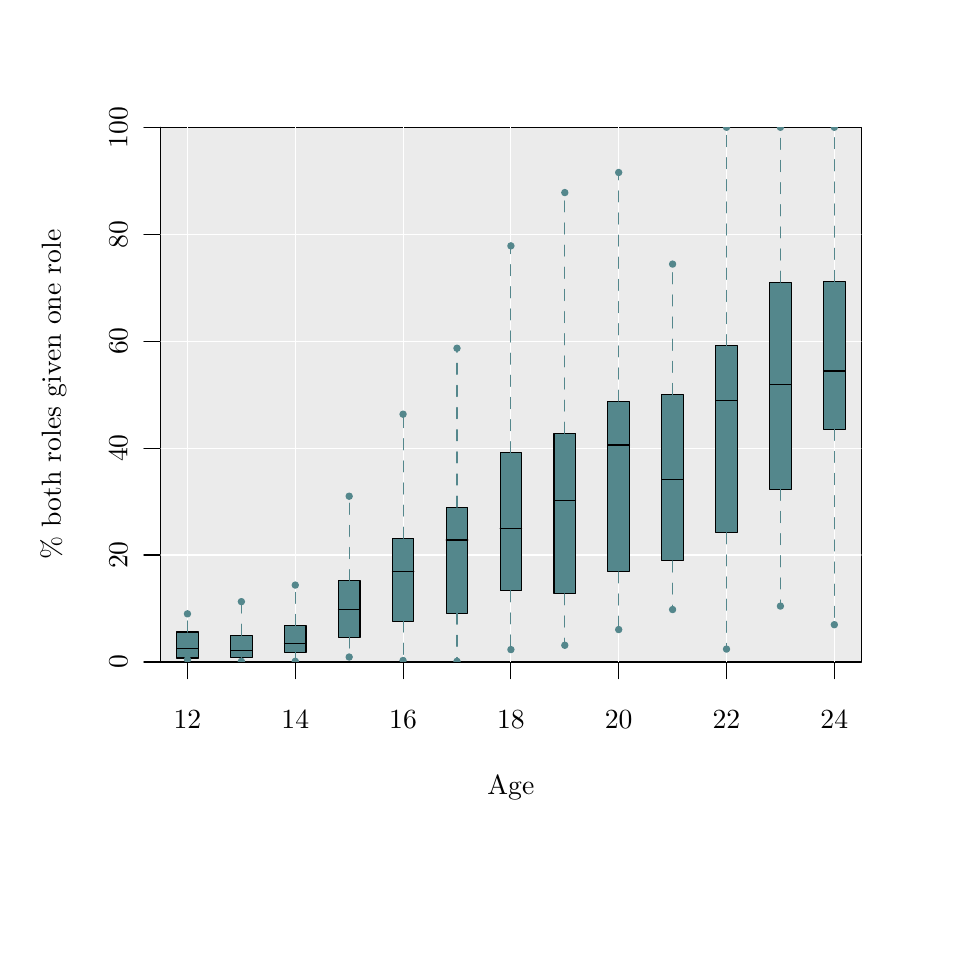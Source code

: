 % Created by tikzDevice version 0.6.1 on 2011-11-07 09:56:51
% !TEX encoding = UTF-8 Unicode
\begin{tikzpicture}[x=1pt,y=1pt]
\definecolor[named]{drawColor}{rgb}{0.00,0.00,0.00}
\definecolor[named]{fillColor}{rgb}{1.00,1.00,1.00}
\fill[color=fillColor,] (0,0) rectangle (325.21,325.21);
\begin{scope}
\path[clip] (  0.00,  0.00) rectangle (325.21,325.21);
\definecolor[named]{drawColor}{rgb}{0.13,0.00,0.33}
\definecolor[named]{drawColor}{rgb}{0.00,0.00,0.00}

\draw[color=drawColor,line cap=round,line join=round,fill opacity=0.00,] ( 57.74, 96.00) -- (291.48, 96.00);

\draw[color=drawColor,line cap=round,line join=round,fill opacity=0.00,] ( 57.74, 96.00) -- ( 57.74, 90.00);

\draw[color=drawColor,line cap=round,line join=round,fill opacity=0.00,] ( 96.70, 96.00) -- ( 96.70, 90.00);

\draw[color=drawColor,line cap=round,line join=round,fill opacity=0.00,] (135.65, 96.00) -- (135.65, 90.00);

\draw[color=drawColor,line cap=round,line join=round,fill opacity=0.00,] (174.61, 96.00) -- (174.61, 90.00);

\draw[color=drawColor,line cap=round,line join=round,fill opacity=0.00,] (213.56, 96.00) -- (213.56, 90.00);

\draw[color=drawColor,line cap=round,line join=round,fill opacity=0.00,] (252.52, 96.00) -- (252.52, 90.00);

\draw[color=drawColor,line cap=round,line join=round,fill opacity=0.00,] (291.48, 96.00) -- (291.48, 90.00);

\node[color=drawColor,anchor=base,inner sep=0pt, outer sep=0pt, scale=  1.00] at ( 57.74, 72.00) {12%
};

\node[color=drawColor,anchor=base,inner sep=0pt, outer sep=0pt, scale=  1.00] at ( 96.70, 72.00) {14%
};

\node[color=drawColor,anchor=base,inner sep=0pt, outer sep=0pt, scale=  1.00] at (135.65, 72.00) {16%
};

\node[color=drawColor,anchor=base,inner sep=0pt, outer sep=0pt, scale=  1.00] at (174.61, 72.00) {18%
};

\node[color=drawColor,anchor=base,inner sep=0pt, outer sep=0pt, scale=  1.00] at (213.56, 72.00) {20%
};

\node[color=drawColor,anchor=base,inner sep=0pt, outer sep=0pt, scale=  1.00] at (252.52, 72.00) {22%
};

\node[color=drawColor,anchor=base,inner sep=0pt, outer sep=0pt, scale=  1.00] at (291.48, 72.00) {24%
};

\draw[color=drawColor,line cap=round,line join=round,fill opacity=0.00,] ( 48.00, 96.00) -- ( 48.00,289.21);

\draw[color=drawColor,line cap=round,line join=round,fill opacity=0.00,] ( 48.00, 96.00) -- ( 42.00, 96.00);

\draw[color=drawColor,line cap=round,line join=round,fill opacity=0.00,] ( 48.00,134.64) -- ( 42.00,134.64);

\draw[color=drawColor,line cap=round,line join=round,fill opacity=0.00,] ( 48.00,173.29) -- ( 42.00,173.29);

\draw[color=drawColor,line cap=round,line join=round,fill opacity=0.00,] ( 48.00,211.93) -- ( 42.00,211.93);

\draw[color=drawColor,line cap=round,line join=round,fill opacity=0.00,] ( 48.00,250.57) -- ( 42.00,250.57);

\draw[color=drawColor,line cap=round,line join=round,fill opacity=0.00,] ( 48.00,289.21) -- ( 42.00,289.21);

\node[rotate= 90.00,color=drawColor,anchor=base,inner sep=0pt, outer sep=0pt, scale=  1.00] at ( 36.00, 96.00) {0%
};

\node[rotate= 90.00,color=drawColor,anchor=base,inner sep=0pt, outer sep=0pt, scale=  1.00] at ( 36.00,134.64) {20%
};

\node[rotate= 90.00,color=drawColor,anchor=base,inner sep=0pt, outer sep=0pt, scale=  1.00] at ( 36.00,173.29) {40%
};

\node[rotate= 90.00,color=drawColor,anchor=base,inner sep=0pt, outer sep=0pt, scale=  1.00] at ( 36.00,211.93) {60%
};

\node[rotate= 90.00,color=drawColor,anchor=base,inner sep=0pt, outer sep=0pt, scale=  1.00] at ( 36.00,250.57) {80%
};

\node[rotate= 90.00,color=drawColor,anchor=base,inner sep=0pt, outer sep=0pt, scale=  1.00] at ( 36.00,289.21) {100%
};

\draw[color=drawColor,line cap=round,line join=round,fill opacity=0.00,] ( 48.00, 96.00) --
	(301.21, 96.00) --
	(301.21,289.21) --
	( 48.00,289.21) --
	( 48.00, 96.00);
\end{scope}
\begin{scope}
\path[clip] (  0.00,  0.00) rectangle (325.21,325.21);
\definecolor[named]{drawColor}{rgb}{0.13,0.00,0.33}
\definecolor[named]{drawColor}{rgb}{0.00,0.00,0.00}

\node[color=drawColor,anchor=base,inner sep=0pt, outer sep=0pt, scale=  1.00] at (174.61, 48.00) {Age%
};

\node[rotate= 90.00,color=drawColor,anchor=base,inner sep=0pt, outer sep=0pt, scale=  1.00] at ( 12.00,192.61) {\% both roles given one role%
};
\end{scope}
\begin{scope}
\path[clip] ( 48.00, 96.00) rectangle (301.21,289.21);
\definecolor[named]{drawColor}{rgb}{0.13,0.00,0.33}
\definecolor[named]{drawColor}{rgb}{0.00,0.00,0.00}
\definecolor[named]{fillColor}{rgb}{0.92,0.92,0.92}

\draw[color=drawColor,line cap=round,line join=round,fill=fillColor,] ( 48.00, 96.00) rectangle (301.21,289.21);
\definecolor[named]{drawColor}{rgb}{1.00,1.00,1.00}

\draw[color=drawColor,line cap=round,line join=round,fill opacity=0.00,] ( 57.74, 96.00) -- ( 57.74,289.21);

\draw[color=drawColor,line cap=round,line join=round,fill opacity=0.00,] ( 96.70, 96.00) -- ( 96.70,289.21);

\draw[color=drawColor,line cap=round,line join=round,fill opacity=0.00,] (135.65, 96.00) -- (135.65,289.21);

\draw[color=drawColor,line cap=round,line join=round,fill opacity=0.00,] (174.61, 96.00) -- (174.61,289.21);

\draw[color=drawColor,line cap=round,line join=round,fill opacity=0.00,] (213.56, 96.00) -- (213.56,289.21);

\draw[color=drawColor,line cap=round,line join=round,fill opacity=0.00,] (252.52, 96.00) -- (252.52,289.21);

\draw[color=drawColor,line cap=round,line join=round,fill opacity=0.00,] (291.48, 96.00) -- (291.48,289.21);

\draw[color=drawColor,line cap=round,line join=round,fill opacity=0.00,] ( 48.00,134.64) -- (301.21,134.64);

\draw[color=drawColor,line cap=round,line join=round,fill opacity=0.00,] ( 48.00,173.29) -- (301.21,173.29);

\draw[color=drawColor,line cap=round,line join=round,fill opacity=0.00,] ( 48.00,211.93) -- (301.21,211.93);

\draw[color=drawColor,line cap=round,line join=round,fill opacity=0.00,] ( 48.00,250.57) -- (301.21,250.57);
\definecolor[named]{drawColor}{rgb}{0.00,0.00,0.00}
\definecolor[named]{fillColor}{rgb}{0.33,0.53,0.55}

\draw[color=drawColor,line cap=round,line join=round,fill=fillColor,] ( 53.84, 97.43) rectangle ( 61.63,106.83);

\draw[color=drawColor,line cap=round,line join=round,fill opacity=0.00,] ( 53.84,100.75) -- ( 61.63,100.75);
\definecolor[named]{drawColor}{rgb}{0.33,0.53,0.55}

\draw[color=drawColor,dash pattern=on 4pt off 4pt ,line cap=round,line join=round,fill opacity=0.00,] ( 57.74, 97.43) -- ( 57.74, 96.86);

\draw[color=drawColor,dash pattern=on 4pt off 4pt ,line cap=round,line join=round,fill opacity=0.00,] ( 57.74,106.83) -- ( 57.74,113.40);

\draw[color=drawColor,line cap=round,line join=round,fill=fillColor,] ( 57.74, 96.86) circle (  1.13);

\draw[color=drawColor,line cap=round,line join=round,fill=fillColor,] ( 57.74,113.40) circle (  1.13);
\definecolor[named]{drawColor}{rgb}{0.00,0.00,0.00}

\draw[color=drawColor,line cap=round,line join=round,fill=fillColor,] ( 73.32, 97.54) rectangle ( 81.11,105.64);

\draw[color=drawColor,line cap=round,line join=round,fill opacity=0.00,] ( 73.32,100.20) -- ( 81.11,100.20);
\definecolor[named]{drawColor}{rgb}{0.33,0.53,0.55}

\draw[color=drawColor,dash pattern=on 4pt off 4pt ,line cap=round,line join=round,fill opacity=0.00,] ( 77.22, 97.54) -- ( 77.22, 96.24);

\draw[color=drawColor,dash pattern=on 4pt off 4pt ,line cap=round,line join=round,fill opacity=0.00,] ( 77.22,105.64) -- ( 77.22,117.80);

\draw[color=drawColor,line cap=round,line join=round,fill=fillColor,] ( 77.22, 96.24) circle (  1.13);

\draw[color=drawColor,line cap=round,line join=round,fill=fillColor,] ( 77.22,117.80) circle (  1.13);
\definecolor[named]{drawColor}{rgb}{0.00,0.00,0.00}

\draw[color=drawColor,line cap=round,line join=round,fill=fillColor,] ( 92.80, 99.44) rectangle (100.59,109.17);

\draw[color=drawColor,line cap=round,line join=round,fill opacity=0.00,] ( 92.80,102.78) -- (100.59,102.78);
\definecolor[named]{drawColor}{rgb}{0.33,0.53,0.55}

\draw[color=drawColor,dash pattern=on 4pt off 4pt ,line cap=round,line join=round,fill opacity=0.00,] ( 96.70, 99.44) -- ( 96.70, 96.24);

\draw[color=drawColor,dash pattern=on 4pt off 4pt ,line cap=round,line join=round,fill opacity=0.00,] ( 96.70,109.17) -- ( 96.70,123.78);

\draw[color=drawColor,line cap=round,line join=round,fill=fillColor,] ( 96.70, 96.24) circle (  1.13);

\draw[color=drawColor,line cap=round,line join=round,fill=fillColor,] ( 96.70,123.78) circle (  1.13);
\definecolor[named]{drawColor}{rgb}{0.00,0.00,0.00}

\draw[color=drawColor,line cap=round,line join=round,fill=fillColor,] (112.28,105.00) rectangle (120.07,125.36);

\draw[color=drawColor,line cap=round,line join=round,fill opacity=0.00,] (112.28,114.94) -- (120.07,114.94);
\definecolor[named]{drawColor}{rgb}{0.33,0.53,0.55}

\draw[color=drawColor,dash pattern=on 4pt off 4pt ,line cap=round,line join=round,fill opacity=0.00,] (116.17,105.00) -- (116.17, 97.79);

\draw[color=drawColor,dash pattern=on 4pt off 4pt ,line cap=round,line join=round,fill opacity=0.00,] (116.17,125.36) -- (116.17,155.90);

\draw[color=drawColor,line cap=round,line join=round,fill=fillColor,] (116.17, 97.79) circle (  1.13);

\draw[color=drawColor,line cap=round,line join=round,fill=fillColor,] (116.17,155.90) circle (  1.13);
\definecolor[named]{drawColor}{rgb}{0.00,0.00,0.00}

\draw[color=drawColor,line cap=round,line join=round,fill=fillColor,] (131.76,110.79) rectangle (139.55,140.69);

\draw[color=drawColor,line cap=round,line join=round,fill opacity=0.00,] (131.76,128.54) -- (139.55,128.54);
\definecolor[named]{drawColor}{rgb}{0.33,0.53,0.55}

\draw[color=drawColor,dash pattern=on 4pt off 4pt ,line cap=round,line join=round,fill opacity=0.00,] (135.65,110.79) -- (135.65, 96.54);

\draw[color=drawColor,dash pattern=on 4pt off 4pt ,line cap=round,line join=round,fill opacity=0.00,] (135.65,140.69) -- (135.65,185.54);

\draw[color=drawColor,line cap=round,line join=round,fill=fillColor,] (135.65, 96.54) circle (  1.13);

\draw[color=drawColor,line cap=round,line join=round,fill=fillColor,] (135.65,185.54) circle (  1.13);
\definecolor[named]{drawColor}{rgb}{0.00,0.00,0.00}

\draw[color=drawColor,line cap=round,line join=round,fill=fillColor,] (151.23,113.65) rectangle (159.03,151.94);

\draw[color=drawColor,line cap=round,line join=round,fill opacity=0.00,] (151.23,140.07) -- (159.03,140.07);
\definecolor[named]{drawColor}{rgb}{0.33,0.53,0.55}

\draw[color=drawColor,dash pattern=on 4pt off 4pt ,line cap=round,line join=round,fill opacity=0.00,] (155.13,113.65) -- (155.13, 96.23);

\draw[color=drawColor,dash pattern=on 4pt off 4pt ,line cap=round,line join=round,fill opacity=0.00,] (155.13,151.94) -- (155.13,209.37);

\draw[color=drawColor,line cap=round,line join=round,fill=fillColor,] (155.13, 96.23) circle (  1.13);

\draw[color=drawColor,line cap=round,line join=round,fill=fillColor,] (155.13,209.37) circle (  1.13);
\definecolor[named]{drawColor}{rgb}{0.00,0.00,0.00}

\draw[color=drawColor,line cap=round,line join=round,fill=fillColor,] (170.71,121.77) rectangle (178.50,171.60);

\draw[color=drawColor,line cap=round,line join=round,fill opacity=0.00,] (170.71,144.13) -- (178.50,144.13);
\definecolor[named]{drawColor}{rgb}{0.33,0.53,0.55}

\draw[color=drawColor,dash pattern=on 4pt off 4pt ,line cap=round,line join=round,fill opacity=0.00,] (174.61,121.77) -- (174.61,100.48);

\draw[color=drawColor,dash pattern=on 4pt off 4pt ,line cap=round,line join=round,fill opacity=0.00,] (174.61,171.60) -- (174.61,246.36);

\draw[color=drawColor,line cap=round,line join=round,fill=fillColor,] (174.61,100.48) circle (  1.13);

\draw[color=drawColor,line cap=round,line join=round,fill=fillColor,] (174.61,246.36) circle (  1.13);
\definecolor[named]{drawColor}{rgb}{0.00,0.00,0.00}

\draw[color=drawColor,line cap=round,line join=round,fill=fillColor,] (190.19,120.64) rectangle (197.98,178.63);

\draw[color=drawColor,line cap=round,line join=round,fill opacity=0.00,] (190.19,154.26) -- (197.98,154.26);
\definecolor[named]{drawColor}{rgb}{0.33,0.53,0.55}

\draw[color=drawColor,dash pattern=on 4pt off 4pt ,line cap=round,line join=round,fill opacity=0.00,] (194.09,120.64) -- (194.09,102.04);

\draw[color=drawColor,dash pattern=on 4pt off 4pt ,line cap=round,line join=round,fill opacity=0.00,] (194.09,178.63) -- (194.09,265.62);

\draw[color=drawColor,line cap=round,line join=round,fill=fillColor,] (194.09,102.04) circle (  1.13);

\draw[color=drawColor,line cap=round,line join=round,fill=fillColor,] (194.09,265.62) circle (  1.13);
\definecolor[named]{drawColor}{rgb}{0.00,0.00,0.00}

\draw[color=drawColor,line cap=round,line join=round,fill=fillColor,] (209.67,128.56) rectangle (217.46,190.25);

\draw[color=drawColor,line cap=round,line join=round,fill opacity=0.00,] (209.67,174.39) -- (217.46,174.39);
\definecolor[named]{drawColor}{rgb}{0.33,0.53,0.55}

\draw[color=drawColor,dash pattern=on 4pt off 4pt ,line cap=round,line join=round,fill opacity=0.00,] (213.56,128.56) -- (213.56,107.71);

\draw[color=drawColor,dash pattern=on 4pt off 4pt ,line cap=round,line join=round,fill opacity=0.00,] (213.56,190.25) -- (213.56,272.88);

\draw[color=drawColor,line cap=round,line join=round,fill=fillColor,] (213.56,107.71) circle (  1.13);

\draw[color=drawColor,line cap=round,line join=round,fill=fillColor,] (213.56,272.88) circle (  1.13);
\definecolor[named]{drawColor}{rgb}{0.00,0.00,0.00}

\draw[color=drawColor,line cap=round,line join=round,fill=fillColor,] (229.15,132.52) rectangle (236.94,192.65);

\draw[color=drawColor,line cap=round,line join=round,fill opacity=0.00,] (229.15,162.05) -- (236.94,162.05);
\definecolor[named]{drawColor}{rgb}{0.33,0.53,0.55}

\draw[color=drawColor,dash pattern=on 4pt off 4pt ,line cap=round,line join=round,fill opacity=0.00,] (233.04,132.52) -- (233.04,114.94);

\draw[color=drawColor,dash pattern=on 4pt off 4pt ,line cap=round,line join=round,fill opacity=0.00,] (233.04,192.65) -- (233.04,239.77);

\draw[color=drawColor,line cap=round,line join=round,fill=fillColor,] (233.04,114.94) circle (  1.13);

\draw[color=drawColor,line cap=round,line join=round,fill=fillColor,] (233.04,239.77) circle (  1.13);
\definecolor[named]{drawColor}{rgb}{0.00,0.00,0.00}

\draw[color=drawColor,line cap=round,line join=round,fill=fillColor,] (248.62,142.71) rectangle (256.42,210.27);

\draw[color=drawColor,line cap=round,line join=round,fill opacity=0.00,] (248.62,190.40) -- (256.42,190.40);
\definecolor[named]{drawColor}{rgb}{0.33,0.53,0.55}

\draw[color=drawColor,dash pattern=on 4pt off 4pt ,line cap=round,line join=round,fill opacity=0.00,] (252.52,142.71) -- (252.52,100.66);

\draw[color=drawColor,dash pattern=on 4pt off 4pt ,line cap=round,line join=round,fill opacity=0.00,] (252.52,210.27) -- (252.52,289.21);

\draw[color=drawColor,line cap=round,line join=round,fill=fillColor,] (252.52,100.66) circle (  1.13);

\draw[color=drawColor,line cap=round,line join=round,fill=fillColor,] (252.52,289.21) circle (  1.13);
\definecolor[named]{drawColor}{rgb}{0.00,0.00,0.00}

\draw[color=drawColor,line cap=round,line join=round,fill=fillColor,] (268.10,158.39) rectangle (275.89,233.23);

\draw[color=drawColor,line cap=round,line join=round,fill opacity=0.00,] (268.10,196.12) -- (275.89,196.12);
\definecolor[named]{drawColor}{rgb}{0.33,0.53,0.55}

\draw[color=drawColor,dash pattern=on 4pt off 4pt ,line cap=round,line join=round,fill opacity=0.00,] (272.00,158.39) -- (272.00,116.19);

\draw[color=drawColor,dash pattern=on 4pt off 4pt ,line cap=round,line join=round,fill opacity=0.00,] (272.00,233.23) -- (272.00,289.21);

\draw[color=drawColor,line cap=round,line join=round,fill=fillColor,] (272.00,116.19) circle (  1.13);

\draw[color=drawColor,line cap=round,line join=round,fill=fillColor,] (272.00,289.21) circle (  1.13);
\definecolor[named]{drawColor}{rgb}{0.00,0.00,0.00}

\draw[color=drawColor,line cap=round,line join=round,fill=fillColor,] (287.58,180.12) rectangle (295.37,233.49);

\draw[color=drawColor,line cap=round,line join=round,fill opacity=0.00,] (287.58,201.15) -- (295.37,201.15);
\definecolor[named]{drawColor}{rgb}{0.33,0.53,0.55}

\draw[color=drawColor,dash pattern=on 4pt off 4pt ,line cap=round,line join=round,fill opacity=0.00,] (291.48,180.12) -- (291.48,109.48);

\draw[color=drawColor,dash pattern=on 4pt off 4pt ,line cap=round,line join=round,fill opacity=0.00,] (291.48,233.49) -- (291.48,289.21);

\draw[color=drawColor,line cap=round,line join=round,fill=fillColor,] (291.48,109.48) circle (  1.13);

\draw[color=drawColor,line cap=round,line join=round,fill=fillColor,] (291.48,289.21) circle (  1.13);
\end{scope}
\end{tikzpicture}
